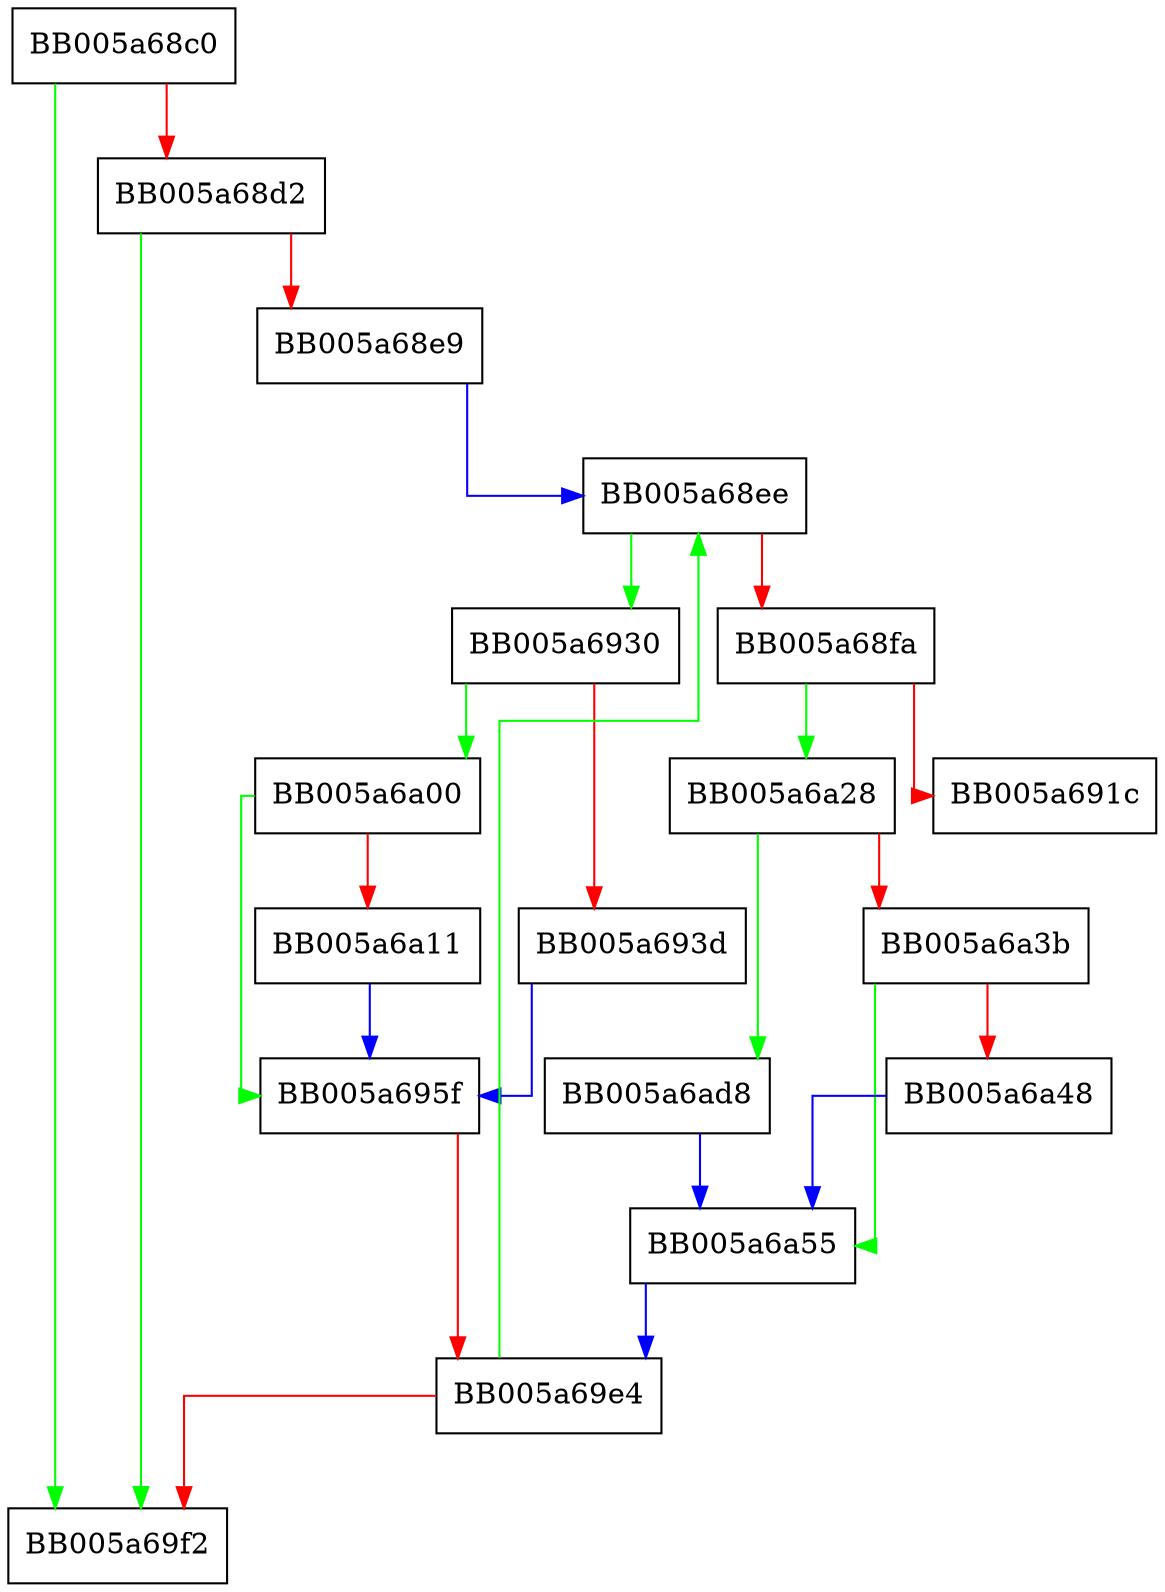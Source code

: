 digraph ERR_peek_last_error {
  node [shape="box"];
  graph [splines=ortho];
  BB005a68c0 -> BB005a69f2 [color="green"];
  BB005a68c0 -> BB005a68d2 [color="red"];
  BB005a68d2 -> BB005a69f2 [color="green"];
  BB005a68d2 -> BB005a68e9 [color="red"];
  BB005a68e9 -> BB005a68ee [color="blue"];
  BB005a68ee -> BB005a6930 [color="green"];
  BB005a68ee -> BB005a68fa [color="red"];
  BB005a68fa -> BB005a6a28 [color="green"];
  BB005a68fa -> BB005a691c [color="red"];
  BB005a6930 -> BB005a6a00 [color="green"];
  BB005a6930 -> BB005a693d [color="red"];
  BB005a693d -> BB005a695f [color="blue"];
  BB005a695f -> BB005a69e4 [color="red"];
  BB005a69e4 -> BB005a68ee [color="green"];
  BB005a69e4 -> BB005a69f2 [color="red"];
  BB005a6a00 -> BB005a695f [color="green"];
  BB005a6a00 -> BB005a6a11 [color="red"];
  BB005a6a11 -> BB005a695f [color="blue"];
  BB005a6a28 -> BB005a6ad8 [color="green"];
  BB005a6a28 -> BB005a6a3b [color="red"];
  BB005a6a3b -> BB005a6a55 [color="green"];
  BB005a6a3b -> BB005a6a48 [color="red"];
  BB005a6a48 -> BB005a6a55 [color="blue"];
  BB005a6a55 -> BB005a69e4 [color="blue"];
  BB005a6ad8 -> BB005a6a55 [color="blue"];
}